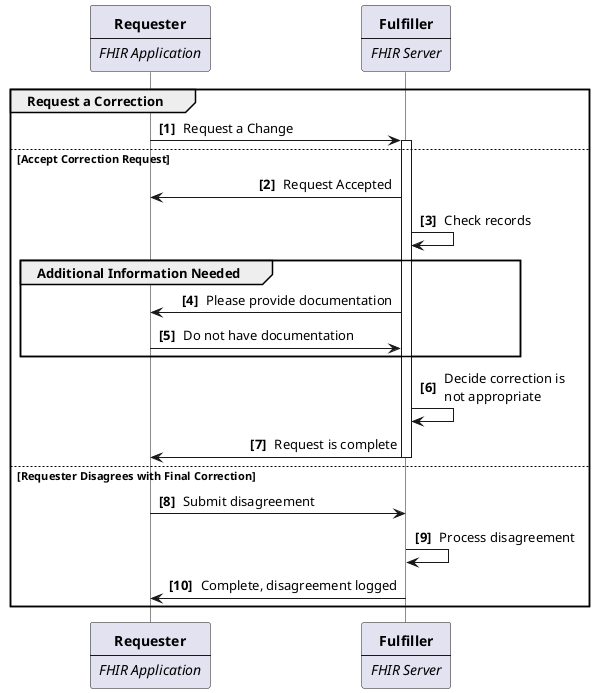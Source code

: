 @startuml
skinparam DefaultTextAlignment center
skinparam SequenceMessageAlignment direction
skinparam Padding 2
skinparam ParticipantPadding 60
skinparam LifelineStrategy solid
autonumber "<b>[###]</b>"

participant R [
  **Requester**
  ----
  //FHIR Application//
]
participant F [
  **Fulfiller**
  ----
  //FHIR Server//
]

group Request a Correction
  R->F : Request a Change
else Accept Correction Request
  Activate F
    F->R : Request Accepted
    F->F : Check records

  group Additional Information Needed
    F->R : Please provide documentation
    R->F : Do not have documentation
  end

    F->F : Decide correction is\nnot appropriate
    F->R : Request is complete
  Deactivate F
else Requester Disagrees with Final Correction
  R->F : Submit disagreement
  F->F : Process disagreement
  F->R : Complete, disagreement logged
end



@enduml
